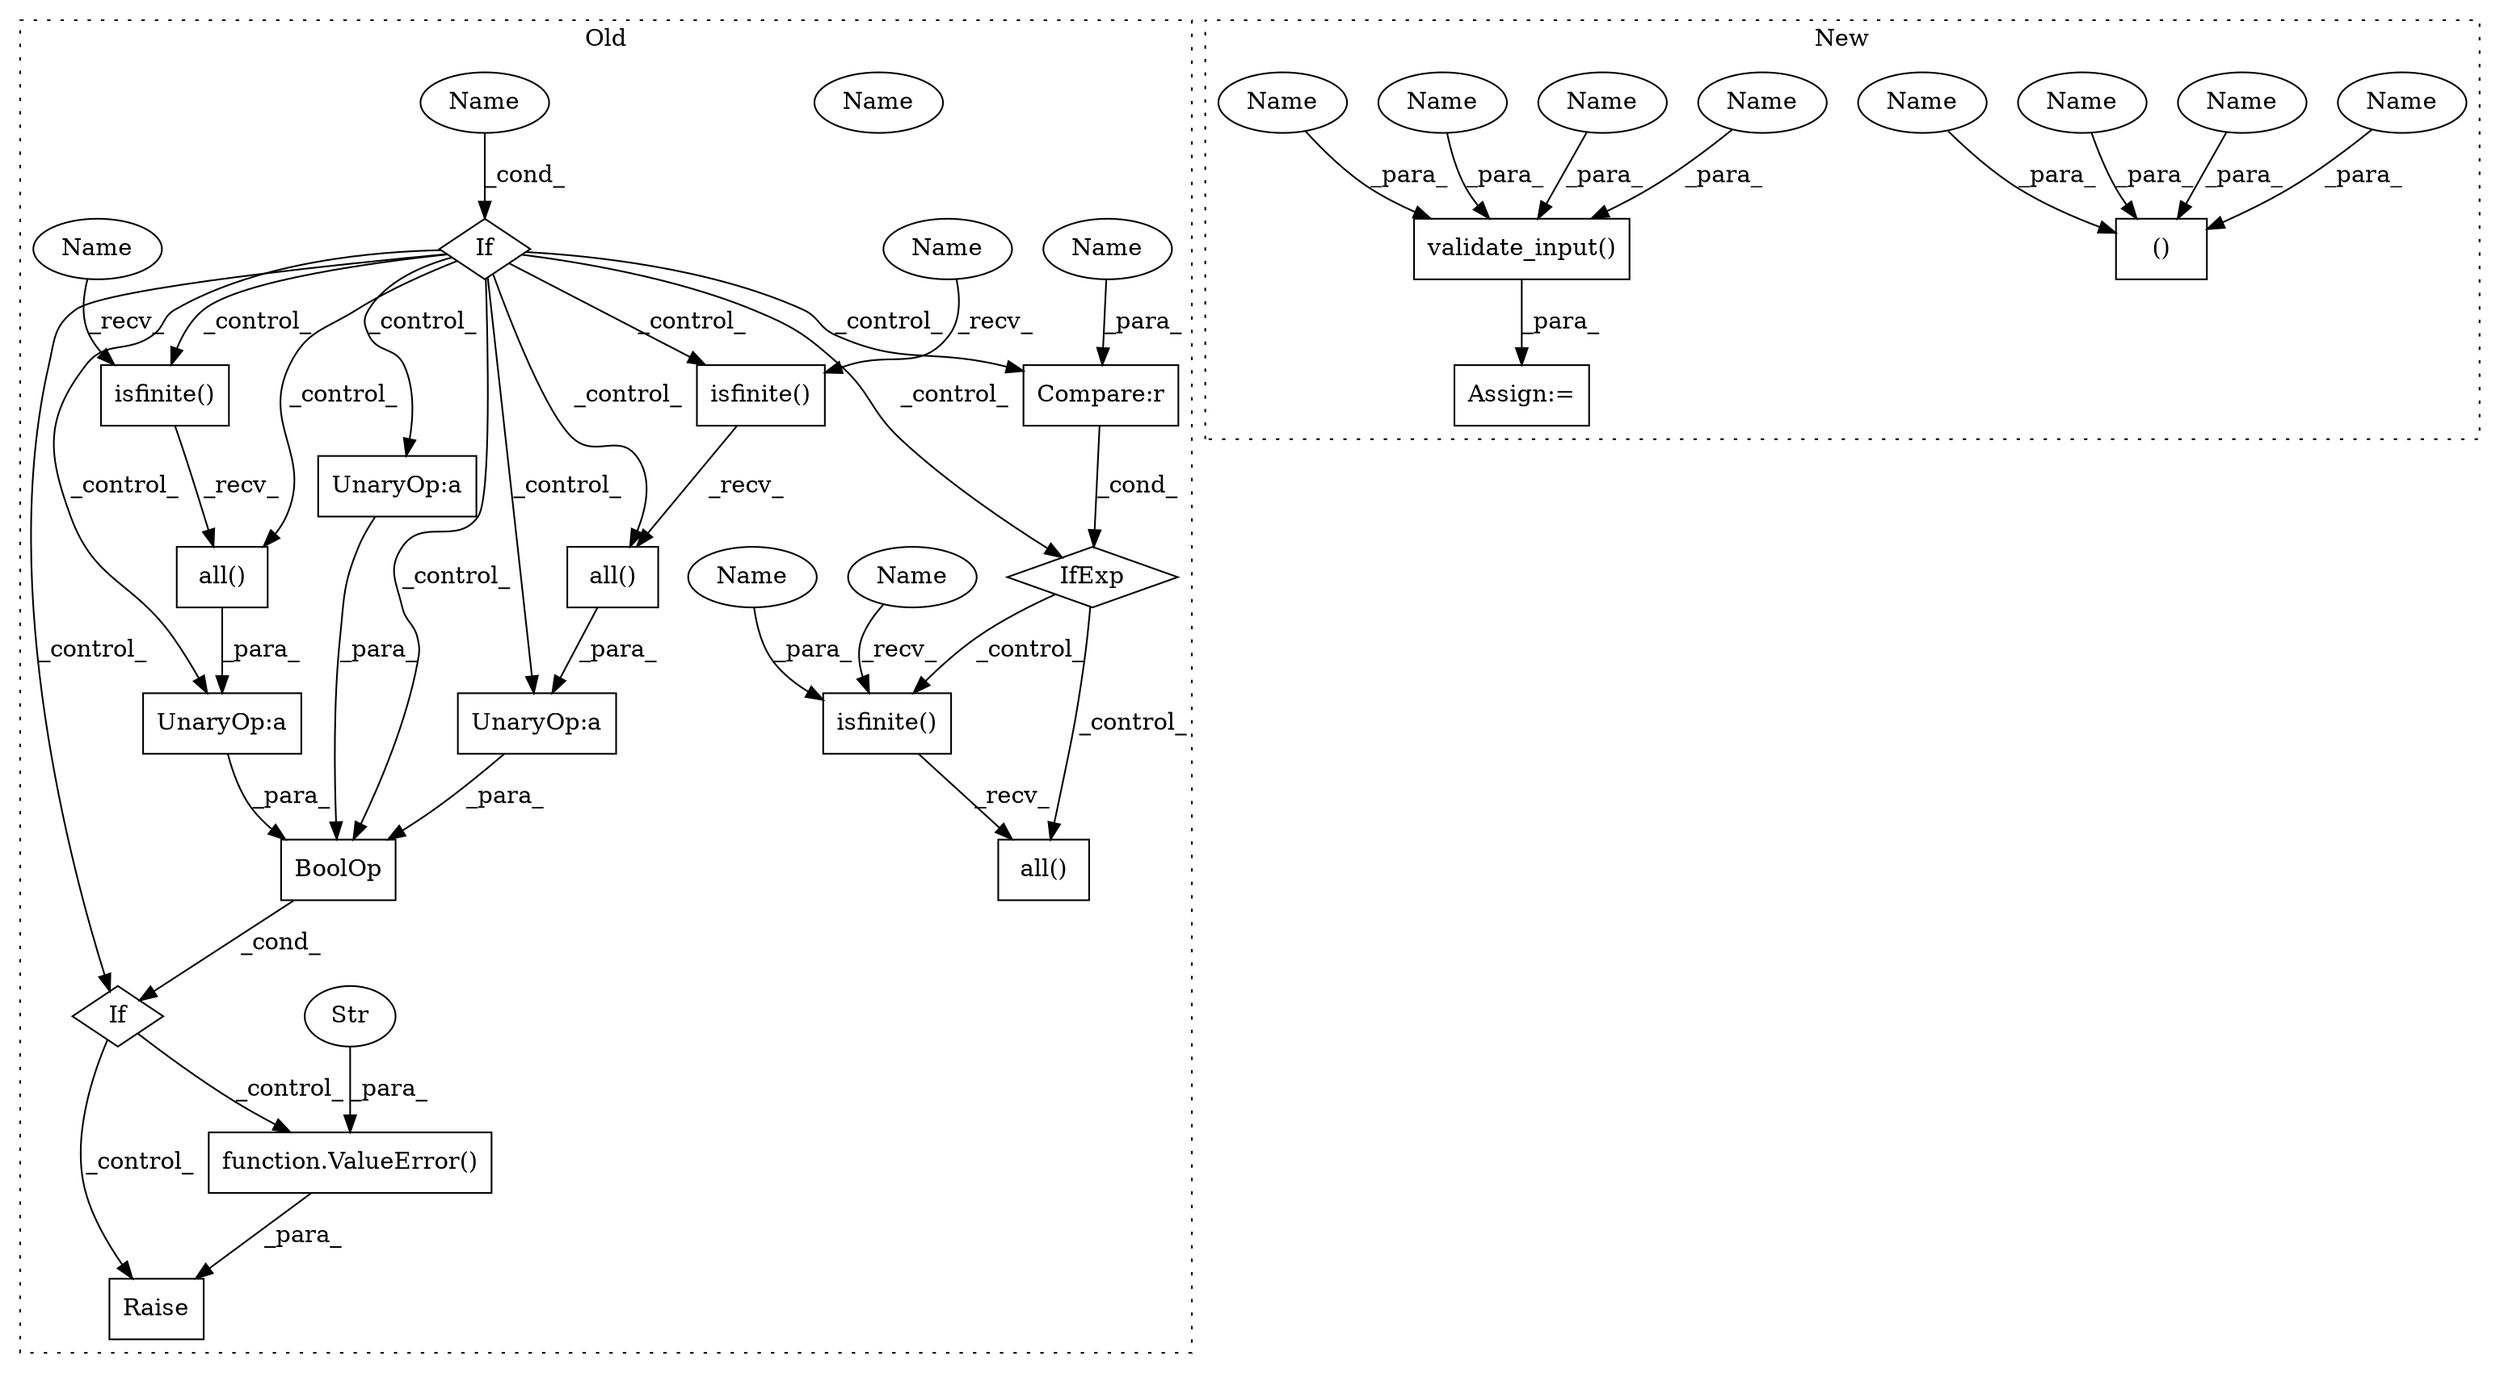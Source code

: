 digraph G {
subgraph cluster0 {
1 [label="all()" a="75" s="20426" l="20" shape="box"];
3 [label="If" a="96" s="20418" l="3" shape="diamond"];
4 [label="Name" a="87" s="20321" l="12" shape="ellipse"];
5 [label="If" a="96" s="20318" l="3" shape="diamond"];
6 [label="UnaryOp:a" a="61" s="20422" l="24" shape="box"];
7 [label="UnaryOp:a" a="61" s="20498" l="12" shape="box"];
8 [label="UnaryOp:a" a="61" s="20450" l="24" shape="box"];
9 [label="Compare:r" a="40" s="20382" l="13" shape="box"];
10 [label="BoolOp" a="72" s="20421" l="90" shape="box"];
11 [label="IfExp" a="51" s="20378,20395" l="4,6" shape="diamond"];
12 [label="Raise" a="91" s="20529" l="6" shape="box"];
13 [label="isfinite()" a="75" s="20358,20371" l="12,1" shape="box"];
14 [label="isfinite()" a="75" s="20454,20467" l="12,1" shape="box"];
15 [label="all()" a="75" s="20454" l="20" shape="box"];
16 [label="isfinite()" a="75" s="20426,20439" l="12,1" shape="box"];
17 [label="all()" a="75" s="20358" l="20" shape="box"];
20 [label="function.ValueError()" a="75" s="20535,20584" l="11,1" shape="box"];
21 [label="Str" a="66" s="20546" l="38" shape="ellipse"];
28 [label="Name" a="87" s="20358" l="2" shape="ellipse"];
29 [label="Name" a="87" s="20426" l="2" shape="ellipse"];
30 [label="Name" a="87" s="20454" l="2" shape="ellipse"];
31 [label="Name" a="87" s="20370" l="1" shape="ellipse"];
32 [label="Name" a="87" s="20382" l="1" shape="ellipse"];
35 [label="Name" a="87" s="20321" l="12" shape="ellipse"];
label = "Old";
style="dotted";
}
subgraph cluster1 {
2 [label="()" a="54" s="21077" l="22" shape="box"];
18 [label="validate_input()" a="75" s="21102,21207" l="20,1" shape="box"];
19 [label="Assign:=" a="68" s="21077" l="25" shape="box"];
22 [label="Name" a="87" s="21079" l="1" shape="ellipse"];
23 [label="Name" a="87" s="21125" l="1" shape="ellipse"];
24 [label="Name" a="87" s="21076" l="1" shape="ellipse"];
25 [label="Name" a="87" s="21122" l="1" shape="ellipse"];
26 [label="Name" a="87" s="21082" l="1" shape="ellipse"];
27 [label="Name" a="87" s="21128" l="1" shape="ellipse"];
33 [label="Name" a="87" s="21085" l="4" shape="ellipse"];
34 [label="Name" a="87" s="21131" l="4" shape="ellipse"];
label = "New";
style="dotted";
}
1 -> 6 [label="_para_"];
3 -> 20 [label="_control_"];
3 -> 12 [label="_control_"];
5 -> 1 [label="_control_"];
5 -> 10 [label="_control_"];
5 -> 15 [label="_control_"];
5 -> 7 [label="_control_"];
5 -> 14 [label="_control_"];
5 -> 16 [label="_control_"];
5 -> 6 [label="_control_"];
5 -> 3 [label="_control_"];
5 -> 8 [label="_control_"];
5 -> 11 [label="_control_"];
5 -> 9 [label="_control_"];
6 -> 10 [label="_para_"];
7 -> 10 [label="_para_"];
8 -> 10 [label="_para_"];
9 -> 11 [label="_cond_"];
10 -> 3 [label="_cond_"];
11 -> 17 [label="_control_"];
11 -> 13 [label="_control_"];
13 -> 17 [label="_recv_"];
14 -> 15 [label="_recv_"];
15 -> 8 [label="_para_"];
16 -> 1 [label="_recv_"];
18 -> 19 [label="_para_"];
20 -> 12 [label="_para_"];
21 -> 20 [label="_para_"];
22 -> 2 [label="_para_"];
23 -> 18 [label="_para_"];
24 -> 2 [label="_para_"];
25 -> 18 [label="_para_"];
26 -> 2 [label="_para_"];
27 -> 18 [label="_para_"];
28 -> 13 [label="_recv_"];
29 -> 16 [label="_recv_"];
30 -> 14 [label="_recv_"];
31 -> 13 [label="_para_"];
32 -> 9 [label="_para_"];
33 -> 2 [label="_para_"];
34 -> 18 [label="_para_"];
35 -> 5 [label="_cond_"];
}